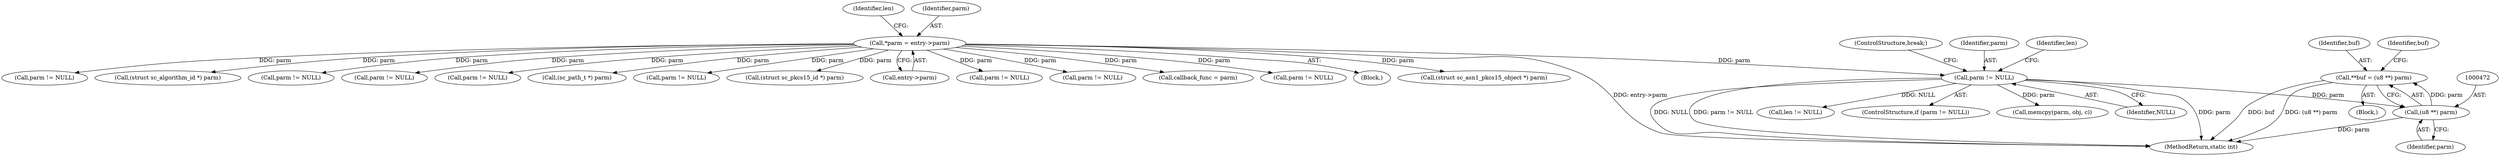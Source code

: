 digraph "0_OpenSC_a3fc7693f3a035a8a7921cffb98432944bb42740@pointer" {
"1000469" [label="(Call,**buf = (u8 **) parm)"];
"1000471" [label="(Call,(u8 **) parm)"];
"1000452" [label="(Call,parm != NULL)"];
"1000110" [label="(Call,*parm = entry->parm)"];
"1000695" [label="(Call,(struct sc_algorithm_id *) parm)"];
"1000476" [label="(Identifier,buf)"];
"1000458" [label="(Call,len != NULL)"];
"1000252" [label="(Call,parm != NULL)"];
"1000452" [label="(Call,parm != NULL)"];
"1000362" [label="(Call,parm != NULL)"];
"1000467" [label="(Block,)"];
"1000162" [label="(Call,parm != NULL)"];
"1000618" [label="(Call,(sc_path_t *) parm)"];
"1000536" [label="(Call,parm != NULL)"];
"1000451" [label="(ControlStructure,if (parm != NULL))"];
"1000518" [label="(ControlStructure,break;)"];
"1000634" [label="(Call,(struct sc_pkcs15_id *) parm)"];
"1000118" [label="(Identifier,len)"];
"1000112" [label="(Call,entry->parm)"];
"1000218" [label="(Call,parm != NULL)"];
"1000510" [label="(Call,memcpy(parm, obj, c))"];
"1000453" [label="(Identifier,parm)"];
"1000521" [label="(Call,parm != NULL)"];
"1000454" [label="(Identifier,NULL)"];
"1000469" [label="(Call,**buf = (u8 **) parm)"];
"1000128" [label="(Call,callback_func = parm)"];
"1000473" [label="(Identifier,parm)"];
"1000470" [label="(Identifier,buf)"];
"1000111" [label="(Identifier,parm)"];
"1000346" [label="(Call,parm != NULL)"];
"1000471" [label="(Call,(u8 **) parm)"];
"1000459" [label="(Identifier,len)"];
"1000108" [label="(Block,)"];
"1000677" [label="(Call,(struct sc_asn1_pkcs15_object *) parm)"];
"1000770" [label="(MethodReturn,static int)"];
"1000185" [label="(Call,parm != NULL)"];
"1000110" [label="(Call,*parm = entry->parm)"];
"1000469" -> "1000467"  [label="AST: "];
"1000469" -> "1000471"  [label="CFG: "];
"1000470" -> "1000469"  [label="AST: "];
"1000471" -> "1000469"  [label="AST: "];
"1000476" -> "1000469"  [label="CFG: "];
"1000469" -> "1000770"  [label="DDG: (u8 **) parm"];
"1000469" -> "1000770"  [label="DDG: buf"];
"1000471" -> "1000469"  [label="DDG: parm"];
"1000471" -> "1000473"  [label="CFG: "];
"1000472" -> "1000471"  [label="AST: "];
"1000473" -> "1000471"  [label="AST: "];
"1000471" -> "1000770"  [label="DDG: parm"];
"1000452" -> "1000471"  [label="DDG: parm"];
"1000452" -> "1000451"  [label="AST: "];
"1000452" -> "1000454"  [label="CFG: "];
"1000453" -> "1000452"  [label="AST: "];
"1000454" -> "1000452"  [label="AST: "];
"1000459" -> "1000452"  [label="CFG: "];
"1000518" -> "1000452"  [label="CFG: "];
"1000452" -> "1000770"  [label="DDG: parm != NULL"];
"1000452" -> "1000770"  [label="DDG: parm"];
"1000452" -> "1000770"  [label="DDG: NULL"];
"1000110" -> "1000452"  [label="DDG: parm"];
"1000452" -> "1000458"  [label="DDG: NULL"];
"1000452" -> "1000510"  [label="DDG: parm"];
"1000110" -> "1000108"  [label="AST: "];
"1000110" -> "1000112"  [label="CFG: "];
"1000111" -> "1000110"  [label="AST: "];
"1000112" -> "1000110"  [label="AST: "];
"1000118" -> "1000110"  [label="CFG: "];
"1000110" -> "1000770"  [label="DDG: entry->parm"];
"1000110" -> "1000128"  [label="DDG: parm"];
"1000110" -> "1000162"  [label="DDG: parm"];
"1000110" -> "1000185"  [label="DDG: parm"];
"1000110" -> "1000218"  [label="DDG: parm"];
"1000110" -> "1000252"  [label="DDG: parm"];
"1000110" -> "1000346"  [label="DDG: parm"];
"1000110" -> "1000362"  [label="DDG: parm"];
"1000110" -> "1000521"  [label="DDG: parm"];
"1000110" -> "1000536"  [label="DDG: parm"];
"1000110" -> "1000618"  [label="DDG: parm"];
"1000110" -> "1000634"  [label="DDG: parm"];
"1000110" -> "1000677"  [label="DDG: parm"];
"1000110" -> "1000695"  [label="DDG: parm"];
}
